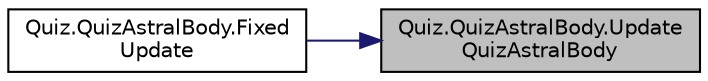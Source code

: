 digraph "Quiz.QuizAstralBody.UpdateQuizAstralBody"
{
 // INTERACTIVE_SVG=YES
 // LATEX_PDF_SIZE
  edge [fontname="Helvetica",fontsize="10",labelfontname="Helvetica",labelfontsize="10"];
  node [fontname="Helvetica",fontsize="10",shape=record];
  rankdir="RL";
  Node1 [label="Quiz.QuizAstralBody.Update\lQuizAstralBody",height=0.2,width=0.4,color="black", fillcolor="grey75", style="filled", fontcolor="black",tooltip="更新天体数据"];
  Node1 -> Node2 [dir="back",color="midnightblue",fontsize="10",style="solid",fontname="Helvetica"];
  Node2 [label="Quiz.QuizAstralBody.Fixed\lUpdate",height=0.2,width=0.4,color="black", fillcolor="white", style="filled",URL="$class_quiz_1_1_quiz_astral_body.html#a5a3cf8e859c9f5592c2a2c17f3b814a1",tooltip=" "];
}
